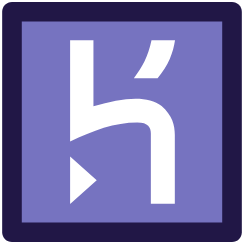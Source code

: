 <mxfile version="22.0.4" type="github">
  <diagram name="Page-1" id="EPLdxVudLCDgUPwen2D3">
    <mxGraphModel dx="3354" dy="1817" grid="1" gridSize="10" guides="1" tooltips="1" connect="1" arrows="1" fold="1" page="1" pageScale="1" pageWidth="850" pageHeight="1100" math="0" shadow="0">
      <root>
        <mxCell id="0" />
        <mxCell id="1" parent="0" />
        <mxCell id="isjomsZPyz7PVGr6PGVc-1" value="" style="verticalLabelPosition=bottom;aspect=fixed;html=1;shape=mxgraph.salesforce.heroku;" vertex="1" parent="1">
          <mxGeometry x="80" y="80" width="120" height="120" as="geometry" />
        </mxCell>
      </root>
    </mxGraphModel>
  </diagram>
</mxfile>
